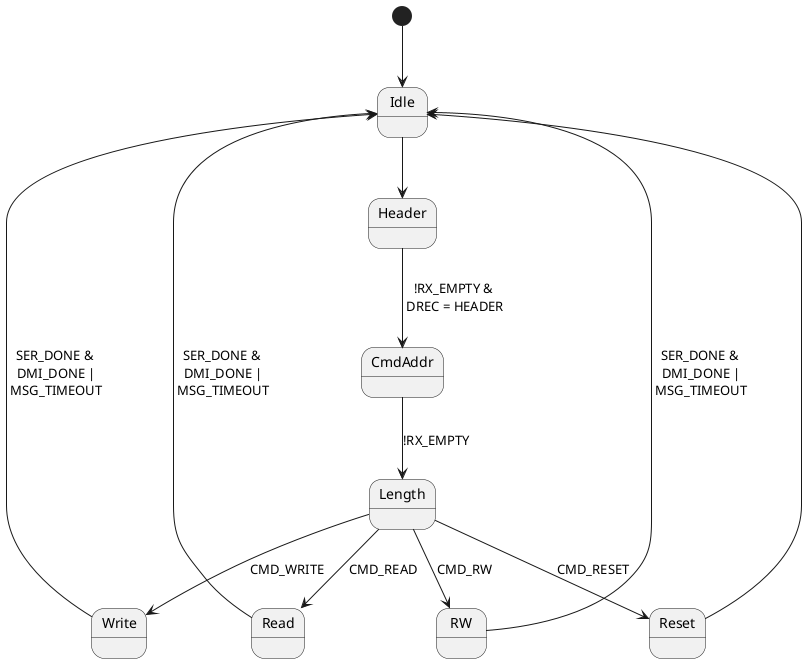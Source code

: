 @startuml

[*] --> Idle
Idle --> Header
Header --> CmdAddr : !RX_EMPTY &\n DREC = HEADER
CmdAddr --> Length : !RX_EMPTY
Length --> Write : CMD_WRITE
Length --> Read : CMD_READ
Length --> RW : CMD_RW
Length --> Reset : CMD_RESET
Write --> Idle : SER_DONE &\n DMI_DONE |\n MSG_TIMEOUT
Read --> Idle : SER_DONE &\n DMI_DONE |\n MSG_TIMEOUT
RW --> Idle : SER_DONE &\n DMI_DONE |\n MSG_TIMEOUT

Reset --> Idle
@enduml
